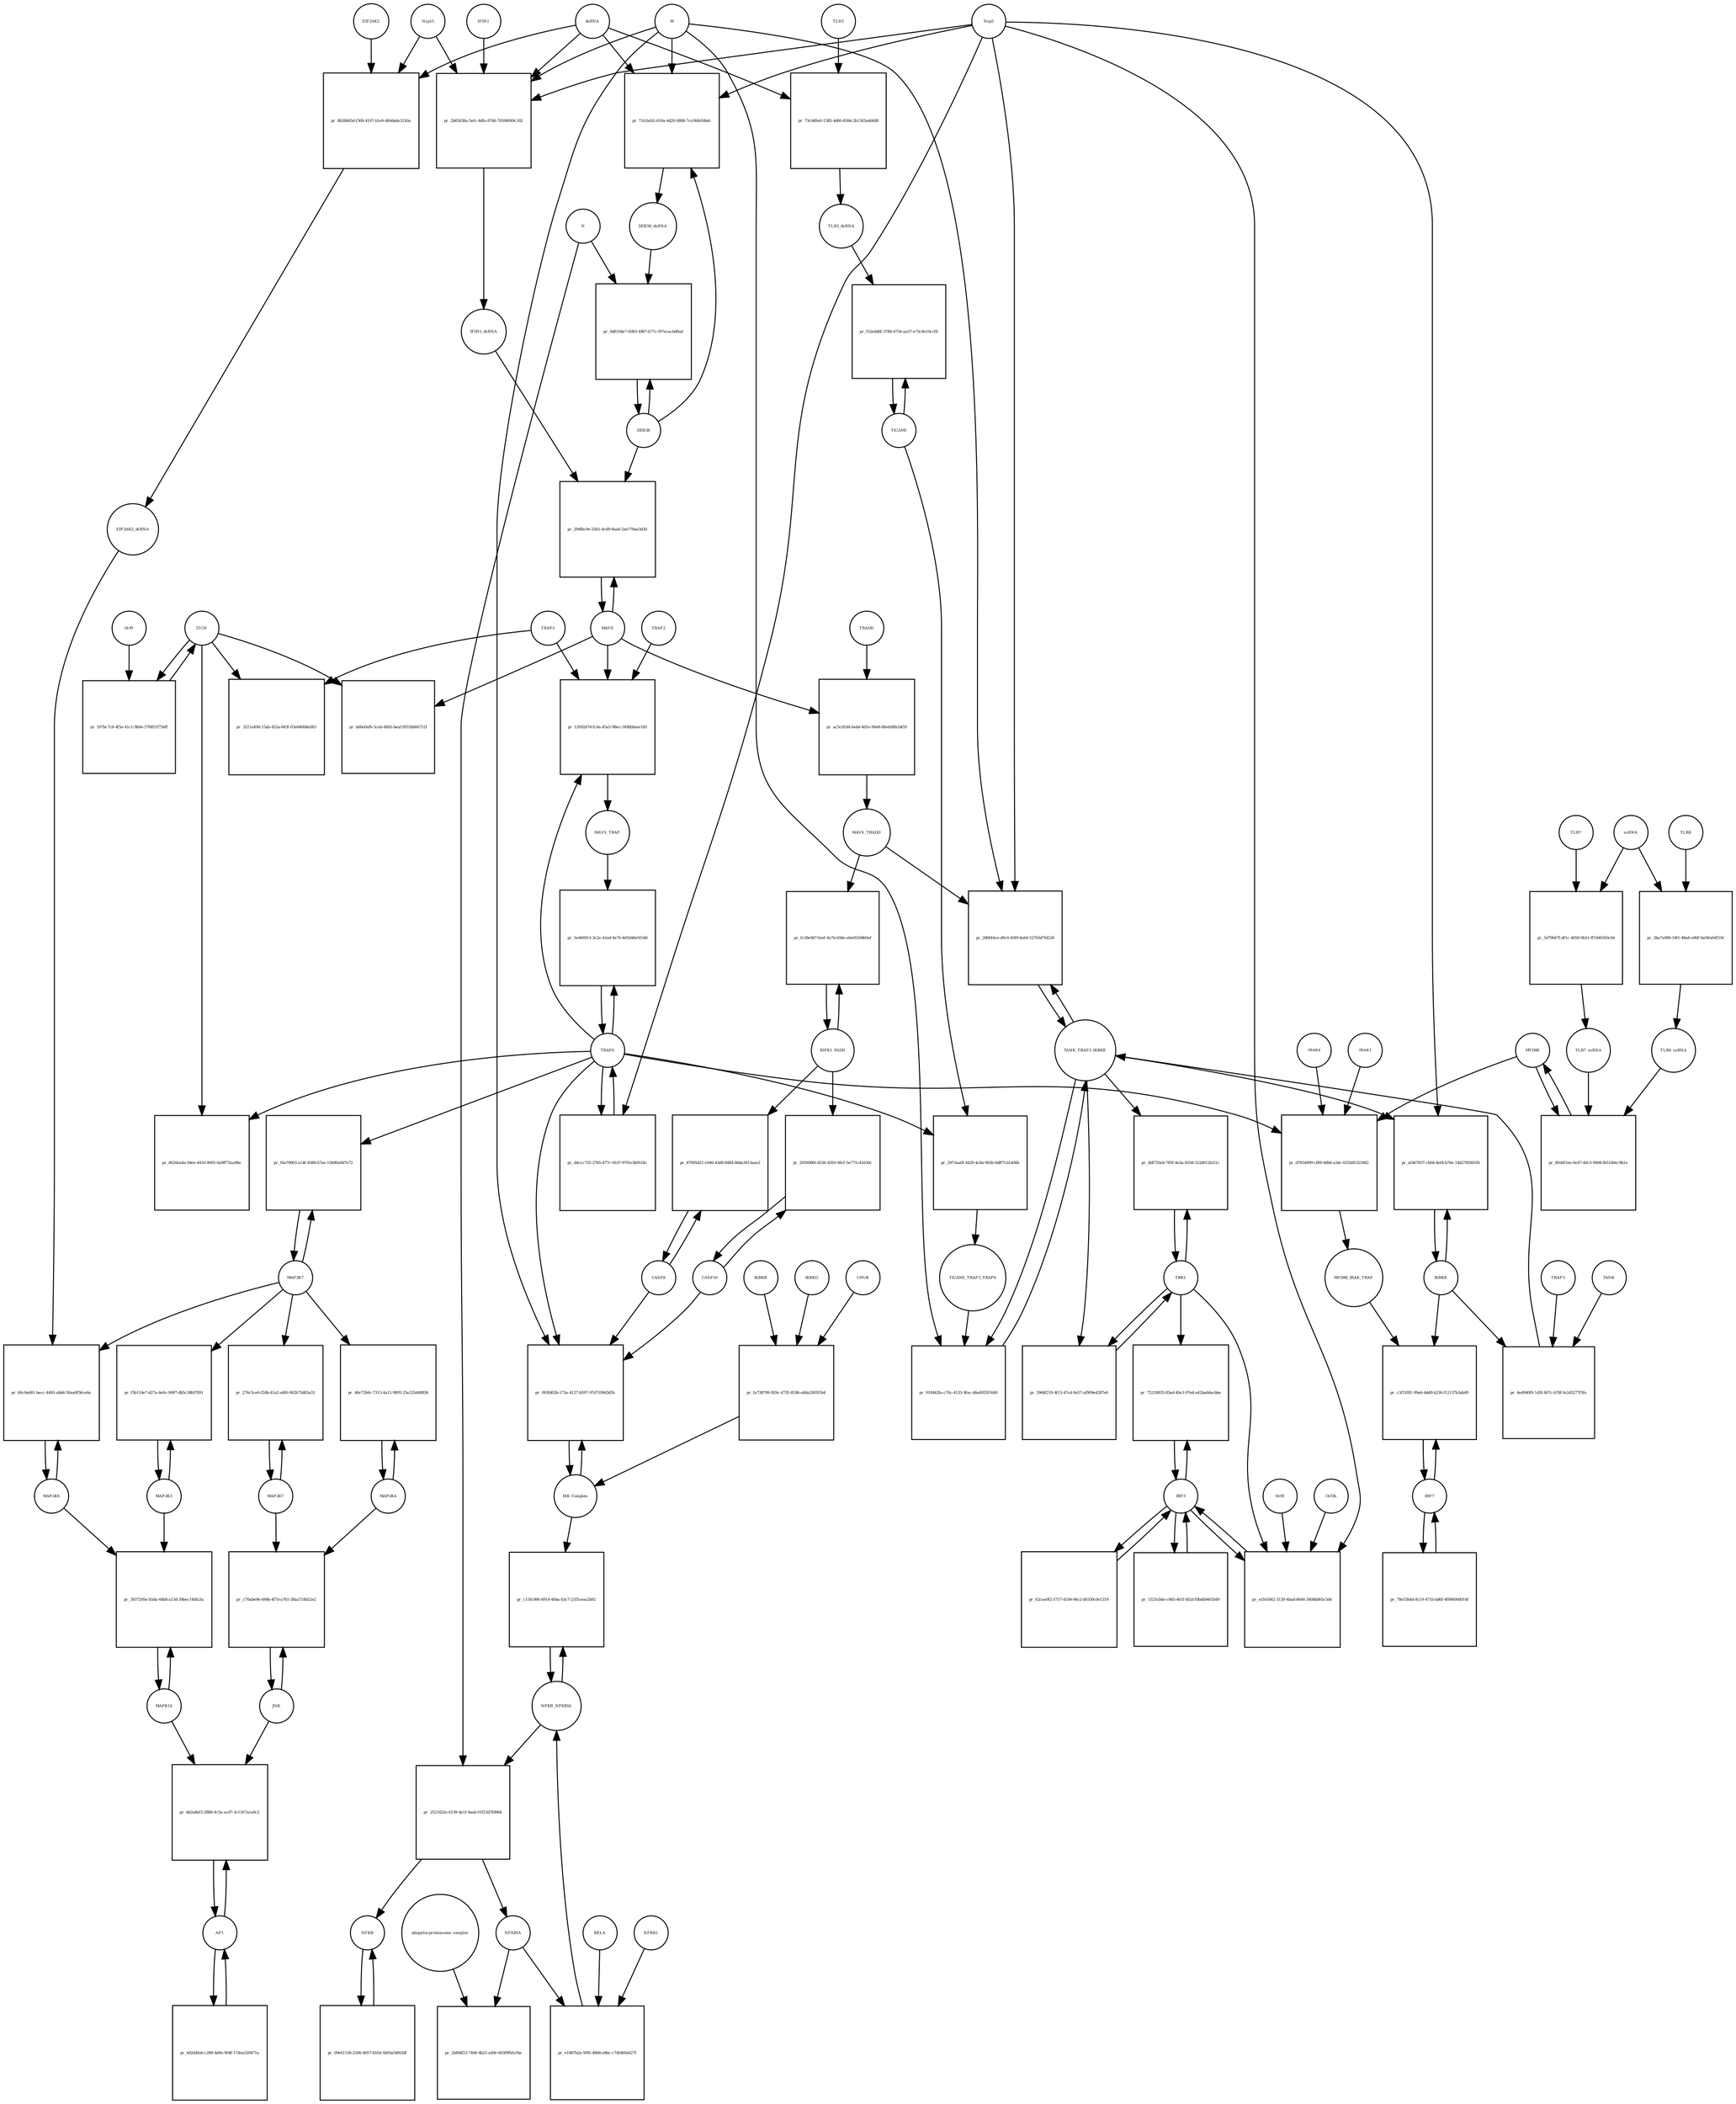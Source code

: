 strict digraph  {
dsRNA [annotation="", bipartite=0, cls="nucleic acid feature", fontsize=4, label=dsRNA, shape=circle];
"pr_71fcbcb2-616a-4d20-9888-7ccf44b50bdc" [annotation="", bipartite=1, cls=process, fontsize=4, label="pr_71fcbcb2-616a-4d20-9888-7ccf44b50bdc", shape=square];
DDX58_dsRNA [annotation="", bipartite=0, cls=complex, fontsize=4, label=DDX58_dsRNA, shape=circle];
M [annotation=urn_miriam_ncbiprotein_1796318601, bipartite=0, cls=macromolecule, fontsize=4, label=M, shape=circle];
Nsp3 [annotation=urn_miriam_ncbiprotein_1802476807, bipartite=0, cls=macromolecule, fontsize=4, label=Nsp3, shape=circle];
DDX58 [annotation=urn_miriam_hgnc_19102, bipartite=0, cls=macromolecule, fontsize=4, label=DDX58, shape=circle];
"pr_2b85638a-5efc-4dfe-87d6-70598049c302" [annotation="", bipartite=1, cls=process, fontsize=4, label="pr_2b85638a-5efc-4dfe-87d6-70598049c302", shape=square];
IFIH1_dsRNA [annotation="", bipartite=0, cls=complex, fontsize=4, label=IFIH1_dsRNA, shape=circle];
Nsp15 [annotation=urn_miriam_ncbiprotein_1802476818, bipartite=0, cls=macromolecule, fontsize=4, label=Nsp15, shape=circle];
IFIH1 [annotation=urn_miriam_hgnc_18873, bipartite=0, cls=macromolecule, fontsize=4, label=IFIH1, shape=circle];
"pr_0d6104e7-6983-4967-b77c-f97ecacbd9ad" [annotation="", bipartite=1, cls=process, fontsize=4, label="pr_0d6104e7-6983-4967-b77c-f97ecacbd9ad", shape=square];
N [annotation=urn_miriam_ncbiprotein_1798174255, bipartite=0, cls=macromolecule, fontsize=4, label=N, shape=circle];
MAVS [annotation=urn_miriam_hgnc_29233, bipartite=0, cls="macromolecule multimer", fontsize=4, label=MAVS, shape=circle];
"pr_294fbc9e-25b1-4cd9-8aa8-2ae770aa3d3d" [annotation="", bipartite=1, cls=process, fontsize=4, label="pr_294fbc9e-25b1-4cd9-8aa8-2ae770aa3d3d", shape=square];
NFKB [annotation="", bipartite=0, cls=complex, fontsize=4, label=NFKB, shape=circle];
"pr_09e61136-2206-4657-b55d-5b93a54f63df" [annotation="", bipartite=1, cls=process, fontsize=4, label="pr_09e61136-2206-4657-b55d-5b93a54f63df", shape=square];
NFKBIA [annotation=urn_miriam_hgnc_7797, bipartite=0, cls=macromolecule, fontsize=4, label=NFKBIA, shape=circle];
"pr_2bf0df23-7406-4b21-a49e-603f9fb5cf4e" [annotation="", bipartite=1, cls=process, fontsize=4, label="pr_2bf0df23-7406-4b21-a49e-603f9fb5cf4e", shape=square];
"ubiquitin-proteasome complex" [annotation="", bipartite=0, cls=complex, fontsize=4, label="ubiquitin-proteasome complex", shape=circle];
IRF3 [annotation=urn_miriam_hgnc_6118, bipartite=0, cls="macromolecule multimer", fontsize=4, label=IRF3, shape=circle];
"pr_75218835-83ad-40e3-97ed-a42ba6dacbbe" [annotation="", bipartite=1, cls=process, fontsize=4, label="pr_75218835-83ad-40e3-97ed-a42ba6dacbbe", shape=square];
TBK1 [annotation="", bipartite=0, cls=macromolecule, fontsize=4, label=TBK1, shape=circle];
"pr_62cae0f2-5717-41b9-96c2-b0330c0e1319" [annotation="", bipartite=1, cls=process, fontsize=4, label="pr_62cae0f2-5717-41b9-96c2-b0330c0e1319", shape=square];
"pr_e1fe5862-3139-4bad-8644-3408bd65c5d4" [annotation="", bipartite=1, cls=process, fontsize=4, label="pr_e1fe5862-3139-4bad-8644-3408bd65c5d4", shape=square];
Orf3b [annotation=urn_miriam_uniprot_P59633, bipartite=0, cls=macromolecule, fontsize=4, label=Orf3b, shape=circle];
Orf8 [annotation=urn_miriam_ncbiprotein_1796318604, bipartite=0, cls=macromolecule, fontsize=4, label=Orf8, shape=circle];
IRF7 [annotation=urn_miriam_hgnc_6122, bipartite=0, cls="macromolecule multimer", fontsize=4, label=IRF7, shape=circle];
"pr_c3f31f81-99a6-4dd0-b236-f12137b3ab49" [annotation="", bipartite=1, cls=process, fontsize=4, label="pr_c3f31f81-99a6-4dd0-b236-f12137b3ab49", shape=square];
IKBKE [annotation=urn_miriam_hgnc_14552, bipartite=0, cls=macromolecule, fontsize=4, label=IKBKE, shape=circle];
MYD88_IRAK_TRAF [annotation="", bipartite=0, cls=complex, fontsize=4, label=MYD88_IRAK_TRAF, shape=circle];
"pr_1525cb8e-c865-461f-bf2d-f0bdb9461b49" [annotation="", bipartite=1, cls=process, fontsize=4, label="pr_1525cb8e-c865-461f-bf2d-f0bdb9461b49", shape=square];
"pr_78e53b4d-8c19-471b-bd6f-4f99609d014f" [annotation="", bipartite=1, cls=process, fontsize=4, label="pr_78e53b4d-8c19-471b-bd6f-4f99609d014f", shape=square];
TRAF6 [annotation=urn_miriam_hgnc_12036, bipartite=0, cls=macromolecule, fontsize=4, label=TRAF6, shape=circle];
"pr_5e466913-3c2e-42ed-9a76-4d1b48e50346" [annotation="", bipartite=1, cls=process, fontsize=4, label="pr_5e466913-3c2e-42ed-9a76-4d1b48e50346", shape=square];
MAVS_TRAF [annotation="", bipartite=0, cls=complex, fontsize=4, label=MAVS_TRAF, shape=circle];
"pr_bd6e0af6-5ceb-46b5-beaf-f055bb66751f" [annotation="", bipartite=1, cls=process, fontsize=4, label="pr_bd6e0af6-5ceb-46b5-beaf-f055bb66751f", shape=square];
ITCH [annotation="", bipartite=0, cls=macromolecule, fontsize=4, label=ITCH, shape=circle];
TRAF5 [annotation=urn_miriam_hgnc_12035, bipartite=0, cls=macromolecule, fontsize=4, label=TRAF5, shape=circle];
"pr_3211e49d-15ab-425a-843f-03e646b8a943" [annotation="", bipartite=1, cls=process, fontsize=4, label="pr_3211e49d-15ab-425a-843f-03e646b8a943", shape=square];
"pr_8620ea4a-04ee-4416-8091-0a9ff72ea96e" [annotation="", bipartite=1, cls=process, fontsize=4, label="pr_8620ea4a-04ee-4416-8091-0a9ff72ea96e", shape=square];
TICAM1 [annotation=urn_miriam_hgnc_18348, bipartite=0, cls=macromolecule, fontsize=4, label=TICAM1, shape=circle];
"pr_f52e6d6f-3788-4734-aa37-e73c8e19ccf8" [annotation="", bipartite=1, cls=process, fontsize=4, label="pr_f52e6d6f-3788-4734-aa37-e73c8e19ccf8", shape=square];
TLR3_dsRNA [annotation="", bipartite=0, cls=complex, fontsize=4, label=TLR3_dsRNA, shape=circle];
TLR3 [annotation=urn_miriam_hgnc_11849, bipartite=0, cls="macromolecule multimer", fontsize=4, label=TLR3, shape=circle];
"pr_73cb89a0-1385-4d60-8384-2b1303a4d498" [annotation="", bipartite=1, cls=process, fontsize=4, label="pr_73cb89a0-1385-4d60-8384-2b1303a4d498", shape=square];
"pr_2973aa0f-4429-4c8a-9b5b-6dff7cb1406b" [annotation="", bipartite=1, cls=process, fontsize=4, label="pr_2973aa0f-4429-4c8a-9b5b-6dff7cb1406b", shape=square];
TICAM1_TRAF3_TRAF6 [annotation="", bipartite=0, cls=complex, fontsize=4, label=TICAM1_TRAF3_TRAF6, shape=circle];
TANK_TRAF3_IKBKE [annotation="", bipartite=0, cls=complex, fontsize=4, label=TANK_TRAF3_IKBKE, shape=circle];
"pr_918442fa-c70c-4133-9fac-d6a6055f1649" [annotation="", bipartite=1, cls=process, fontsize=4, label="pr_918442fa-c70c-4133-9fac-d6a6055f1649", shape=square];
"pr_8df735eb-785f-4e5a-8358-522d012fa51c" [annotation="", bipartite=1, cls=process, fontsize=4, label="pr_8df735eb-785f-4e5a-8358-522d012fa51c", shape=square];
"pr_af467657-cb04-4ef4-b76e-14d2785801fb" [annotation="", bipartite=1, cls=process, fontsize=4, label="pr_af467657-cb04-4ef4-b76e-14d2785801fb", shape=square];
MYD88 [annotation="", bipartite=0, cls=macromolecule, fontsize=4, label=MYD88, shape=circle];
"pr_d7854999-cf89-48b6-a3dc-6333d5321862" [annotation="", bipartite=1, cls=process, fontsize=4, label="pr_d7854999-cf89-48b6-a3dc-6333d5321862", shape=square];
IRAK1 [annotation=urn_miriam_hgnc_6112, bipartite=0, cls=macromolecule, fontsize=4, label=IRAK1, shape=circle];
IRAK4 [annotation=urn_miriam_hgnc_17967, bipartite=0, cls=macromolecule, fontsize=4, label=IRAK4, shape=circle];
TLR7 [annotation=urn_miriam_hgnc_15631, bipartite=0, cls=macromolecule, fontsize=4, label=TLR7, shape=circle];
"pr_5d79b67f-df1c-4058-9b51-ff19d0350c64" [annotation="", bipartite=1, cls=process, fontsize=4, label="pr_5d79b67f-df1c-4058-9b51-ff19d0350c64", shape=square];
TLR7_ssRNA [annotation="", bipartite=0, cls=complex, fontsize=4, label=TLR7_ssRNA, shape=circle];
ssRNA [annotation="", bipartite=0, cls="nucleic acid feature", fontsize=4, label=ssRNA, shape=circle];
TLR8 [annotation=urn_miriam_hgnc_15632, bipartite=0, cls=macromolecule, fontsize=4, label=TLR8, shape=circle];
"pr_3ba7e089-14f1-48a8-a96f-0af4fa04f334" [annotation="", bipartite=1, cls=process, fontsize=4, label="pr_3ba7e089-14f1-48a8-a96f-0af4fa04f334", shape=square];
TLR8_ssRNA [annotation="", bipartite=0, cls=complex, fontsize=4, label=TLR8_ssRNA, shape=circle];
"pr_8026f1ee-0e47-40c3-9908-fb5100ec9b1e" [annotation="", bipartite=1, cls=process, fontsize=4, label="pr_8026f1ee-0e47-40c3-9908-fb5100ec9b1e", shape=square];
MAP3K7 [annotation="", bipartite=0, cls=macromolecule, fontsize=4, label=MAP3K7, shape=circle];
"pr_f0a79003-a14f-4588-b7ae-15b90a9d7e72" [annotation="", bipartite=1, cls=process, fontsize=4, label="pr_f0a79003-a14f-4588-b7ae-15b90a9d7e72", shape=square];
TRAF2 [annotation=urn_miriam_hgnc_12032, bipartite=0, cls=macromolecule, fontsize=4, label=TRAF2, shape=circle];
"pr_12092d74-fc4a-45e5-98ec-349dbfaee149" [annotation="", bipartite=1, cls=process, fontsize=4, label="pr_12092d74-fc4a-45e5-98ec-349dbfaee149", shape=square];
"pr_597bc7c8-4f5e-41c1-9b0e-570851f756ff" [annotation="", bipartite=1, cls=process, fontsize=4, label="pr_597bc7c8-4f5e-41c1-9b0e-570851f756ff", shape=square];
Orf9 [annotation=urn_miriam_uniprot_P59636, bipartite=0, cls=macromolecule, fontsize=4, label=Orf9, shape=circle];
"pr_ac5cd1d4-bebd-4d1e-90e8-06e6d96cb459" [annotation="", bipartite=1, cls=process, fontsize=4, label="pr_ac5cd1d4-bebd-4d1e-90e8-06e6d96cb459", shape=square];
MAVS_TRADD [annotation="", bipartite=0, cls=complex, fontsize=4, label=MAVS_TRADD, shape=circle];
TRADD [annotation=urn_miriam_hgnc_12030, bipartite=0, cls=macromolecule, fontsize=4, label=TRADD, shape=circle];
"pr_d4ccc725-2765-477c-91d7-97f1e3b9518c" [annotation="", bipartite=1, cls=process, fontsize=4, label="pr_d4ccc725-2765-477c-91d7-97f1e3b9518c", shape=square];
AP1 [annotation="", bipartite=0, cls=complex, fontsize=4, label=AP1, shape=circle];
"pr_bb2a8ef3-2888-4c5e-acd7-3c1167aca9c2" [annotation="", bipartite=1, cls=process, fontsize=4, label="pr_bb2a8ef3-2888-4c5e-acd7-3c1167aca9c2", shape=square];
MAPK14 [annotation="", bipartite=0, cls=macromolecule, fontsize=4, label=MAPK14, shape=circle];
JNK [annotation="", bipartite=0, cls=complex, fontsize=4, label=JNK, shape=circle];
"pr_c70abe96-499b-4f7d-a761-38aa718b52e2" [annotation="", bipartite=1, cls=process, fontsize=4, label="pr_c70abe96-499b-4f7d-a761-38aa718b52e2", shape=square];
MAP2K7 [annotation="", bipartite=0, cls=macromolecule, fontsize=4, label=MAP2K7, shape=circle];
MAP2K4 [annotation="", bipartite=0, cls=macromolecule, fontsize=4, label=MAP2K4, shape=circle];
"pr_46e72b9c-7313-4a12-9895-25e235d48836" [annotation="", bipartite=1, cls=process, fontsize=4, label="pr_46e72b9c-7313-4a12-9895-25e235d48836", shape=square];
"pr_276c5ce6-f2db-41a2-a4f6-062b75d83a33" [annotation="", bipartite=1, cls=process, fontsize=4, label="pr_276c5ce6-f2db-41a2-a4f6-062b75d83a33", shape=square];
MAP2K3 [annotation="", bipartite=0, cls=macromolecule, fontsize=4, label=MAP2K3, shape=circle];
"pr_f5b114e7-d27a-4e0c-9987-db5c38fd7091" [annotation="", bipartite=1, cls=process, fontsize=4, label="pr_f5b114e7-d27a-4e0c-9987-db5c38fd7091", shape=square];
MAP2K6 [annotation="", bipartite=0, cls=macromolecule, fontsize=4, label=MAP2K6, shape=circle];
"pr_66c9a681-becc-4483-abb6-50aa9f56ce6a" [annotation="", bipartite=1, cls=process, fontsize=4, label="pr_66c9a681-becc-4483-abb6-50aa9f56ce6a", shape=square];
EIF2AK2_dsRNA [annotation="", bipartite=0, cls=complex, fontsize=4, label=EIF2AK2_dsRNA, shape=circle];
"pr_8b38b65d-f369-4197-b1e9-d66da6e3130a" [annotation="", bipartite=1, cls=process, fontsize=4, label="pr_8b38b65d-f369-4197-b1e9-d66da6e3130a", shape=square];
EIF2AK2 [annotation=urn_miriam_hgnc_9437, bipartite=0, cls=macromolecule, fontsize=4, label=EIF2AK2, shape=circle];
RIPK1_FADD [annotation="", bipartite=0, cls=complex, fontsize=4, label=RIPK1_FADD, shape=circle];
"pr_fc28e9d7-faef-4a7b-b58e-ebe0550860ef" [annotation="", bipartite=1, cls=process, fontsize=4, label="pr_fc28e9d7-faef-4a7b-b58e-ebe0550860ef", shape=square];
CASP8 [annotation="", bipartite=0, cls=macromolecule, fontsize=4, label=CASP8, shape=circle];
"pr_87095d21-e940-43d8-8d84-86da3613aee2" [annotation="", bipartite=1, cls=process, fontsize=4, label="pr_87095d21-e940-43d8-8d84-86da3613aee2", shape=square];
CASP10 [annotation="", bipartite=0, cls=macromolecule, fontsize=4, label=CASP10, shape=circle];
"pr_205908f6-4526-4393-98cf-5e771c41630c" [annotation="", bipartite=1, cls=process, fontsize=4, label="pr_205908f6-4526-4393-98cf-5e771c41630c", shape=square];
NFKB_NFKBIA [annotation="", bipartite=0, cls=complex, fontsize=4, label=NFKB_NFKBIA, shape=circle];
"pr_c15fc984-6914-46ba-b3c7-21f3ceaa2b92" [annotation="", bipartite=1, cls=process, fontsize=4, label="pr_c15fc984-6914-46ba-b3c7-21f3ceaa2b92", shape=square];
"IKK Complex" [annotation="", bipartite=0, cls=complex, fontsize=4, label="IKK Complex", shape=circle];
"pr_2521622e-6139-4e1f-9aab-01f23d7fd966" [annotation="", bipartite=1, cls=process, fontsize=4, label="pr_2521622e-6139-4e1f-9aab-01f23d7fd966", shape=square];
"pr_b02d4fa6-c289-4d9e-904f-174ea320471a" [annotation="", bipartite=1, cls=process, fontsize=4, label="pr_b02d4fa6-c289-4d9e-904f-174ea320471a", shape=square];
"pr_093fd02b-172e-4127-b597-97d7109d3d5b" [annotation="", bipartite=1, cls=process, fontsize=4, label="pr_093fd02b-172e-4127-b597-97d7109d3d5b", shape=square];
"pr_e1987b2a-5f85-4868-a8bc-c74fd60a627f" [annotation="", bipartite=1, cls=process, fontsize=4, label="pr_e1987b2a-5f85-4868-a8bc-c74fd60a627f", shape=square];
RELA [annotation="", bipartite=0, cls=macromolecule, fontsize=4, label=RELA, shape=circle];
NFKB1 [annotation="", bipartite=0, cls=macromolecule, fontsize=4, label=NFKB1, shape=circle];
IKBKG [annotation="", bipartite=0, cls=macromolecule, fontsize=4, label=IKBKG, shape=circle];
"pr_fa738799-929c-4735-8186-a8da2003f1b4" [annotation="", bipartite=1, cls=process, fontsize=4, label="pr_fa738799-929c-4735-8186-a8da2003f1b4", shape=square];
CHUK [annotation="", bipartite=0, cls=macromolecule, fontsize=4, label=CHUK, shape=circle];
IKBKB [annotation="", bipartite=0, cls=macromolecule, fontsize=4, label=IKBKB, shape=circle];
"pr_286f44ce-d9c0-45f9-8ab0-52793d7fd228" [annotation="", bipartite=1, cls=process, fontsize=4, label="pr_286f44ce-d9c0-45f9-8ab0-52793d7fd228", shape=square];
"pr_3966f219-4f13-47cd-9a57-af909e4287e6" [annotation="", bipartite=1, cls=process, fontsize=4, label="pr_3966f219-4f13-47cd-9a57-af909e4287e6", shape=square];
"pr_3937295e-b5da-44b8-a13d-39bec144fa3a" [annotation="", bipartite=1, cls=process, fontsize=4, label="pr_3937295e-b5da-44b8-a13d-39bec144fa3a", shape=square];
TRAF3 [annotation="", bipartite=0, cls=macromolecule, fontsize=4, label=TRAF3, shape=circle];
"pr_4ed940f0-1d3f-407c-b78f-fe2d5277f3fa" [annotation="", bipartite=1, cls=process, fontsize=4, label="pr_4ed940f0-1d3f-407c-b78f-fe2d5277f3fa", shape=square];
TANK [annotation="", bipartite=0, cls=macromolecule, fontsize=4, label=TANK, shape=circle];
dsRNA -> "pr_71fcbcb2-616a-4d20-9888-7ccf44b50bdc"  [annotation="", interaction_type=consumption];
dsRNA -> "pr_2b85638a-5efc-4dfe-87d6-70598049c302"  [annotation="", interaction_type=consumption];
dsRNA -> "pr_73cb89a0-1385-4d60-8384-2b1303a4d498"  [annotation="", interaction_type=consumption];
dsRNA -> "pr_8b38b65d-f369-4197-b1e9-d66da6e3130a"  [annotation="", interaction_type=consumption];
"pr_71fcbcb2-616a-4d20-9888-7ccf44b50bdc" -> DDX58_dsRNA  [annotation="", interaction_type=production];
DDX58_dsRNA -> "pr_0d6104e7-6983-4967-b77c-f97ecacbd9ad"  [annotation="urn_miriam_pubmed_25581309|urn_miriam_pubmed_28148787|urn_miriam_taxonomy_694009", interaction_type=catalysis];
M -> "pr_71fcbcb2-616a-4d20-9888-7ccf44b50bdc"  [annotation="urn_miriam_pubmed_20303872|urn_miriam_pubmed_19380580|urn_miriam_pubmed_31226023|urn_miriam_taxonomy_694009", interaction_type=inhibition];
M -> "pr_2b85638a-5efc-4dfe-87d6-70598049c302"  [annotation="urn_miriam_pubmed_28484023|urn_miriam_pubmed_19380580|urn_miriam_pubmed_31226023|urn_miriam_taxonomy_694009", interaction_type=inhibition];
M -> "pr_918442fa-c70c-4133-9fac-d6a6055f1649"  [annotation="urn_miriam_pubmed_19380580|urn_miriam_pubmed_19366914|urn_miriam_taxonomy_694009", interaction_type=inhibition];
M -> "pr_093fd02b-172e-4127-b597-97d7109d3d5b"  [annotation="urn_miriam_pubmed_19366914|urn_miriam_pubmed_20303872|urn_miriam_pubmed_17705188|urn_miriam_pubmed_694009", interaction_type=inhibition];
M -> "pr_286f44ce-d9c0-45f9-8ab0-52793d7fd228"  [annotation="urn_miriam_pubmed_19366914|urn_miriam_pubmed_27164085|urn_miriam_pubmed_19380580|urn_miriam_taxonomy_694009", interaction_type=inhibition];
Nsp3 -> "pr_71fcbcb2-616a-4d20-9888-7ccf44b50bdc"  [annotation="urn_miriam_pubmed_20303872|urn_miriam_pubmed_19380580|urn_miriam_pubmed_31226023|urn_miriam_taxonomy_694009", interaction_type=inhibition];
Nsp3 -> "pr_2b85638a-5efc-4dfe-87d6-70598049c302"  [annotation="urn_miriam_pubmed_28484023|urn_miriam_pubmed_19380580|urn_miriam_pubmed_31226023|urn_miriam_taxonomy_694009", interaction_type=inhibition];
Nsp3 -> "pr_e1fe5862-3139-4bad-8644-3408bd65c5d4"  [annotation="urn_miriam_pubmed_17761676|urn_miriam_pubmed_31226023|urn_miriam_taxonomy_694009", interaction_type=inhibition];
Nsp3 -> "pr_af467657-cb04-4ef4-b76e-14d2785801fb"  [annotation="urn_miriam_pubmed_20303872|urn_miriam_pubmed_31226023|urn_miriam_taxonomy_694009", interaction_type=inhibition];
Nsp3 -> "pr_d4ccc725-2765-477c-91d7-97f1e3b9518c"  [annotation="urn_miriam_pubmed_27164085|urn_miriam_taxonomy_694009", interaction_type=catalysis];
Nsp3 -> "pr_286f44ce-d9c0-45f9-8ab0-52793d7fd228"  [annotation="urn_miriam_pubmed_19366914|urn_miriam_pubmed_27164085|urn_miriam_pubmed_19380580|urn_miriam_taxonomy_694009", interaction_type=inhibition];
DDX58 -> "pr_71fcbcb2-616a-4d20-9888-7ccf44b50bdc"  [annotation="", interaction_type=consumption];
DDX58 -> "pr_0d6104e7-6983-4967-b77c-f97ecacbd9ad"  [annotation="", interaction_type=consumption];
DDX58 -> "pr_294fbc9e-25b1-4cd9-8aa8-2ae770aa3d3d"  [annotation=urn_miriam_pubmed_25581309, interaction_type=catalysis];
"pr_2b85638a-5efc-4dfe-87d6-70598049c302" -> IFIH1_dsRNA  [annotation="", interaction_type=production];
IFIH1_dsRNA -> "pr_294fbc9e-25b1-4cd9-8aa8-2ae770aa3d3d"  [annotation=urn_miriam_pubmed_25581309, interaction_type=catalysis];
Nsp15 -> "pr_2b85638a-5efc-4dfe-87d6-70598049c302"  [annotation="urn_miriam_pubmed_28484023|urn_miriam_pubmed_19380580|urn_miriam_pubmed_31226023|urn_miriam_taxonomy_694009", interaction_type=inhibition];
Nsp15 -> "pr_8b38b65d-f369-4197-b1e9-d66da6e3130a"  [annotation="urn_miriam_pubmed_28484023|urn_miriam_pubmed_19366914|urn_miriam_taxonomy_694009", interaction_type=inhibition];
IFIH1 -> "pr_2b85638a-5efc-4dfe-87d6-70598049c302"  [annotation="", interaction_type=consumption];
"pr_0d6104e7-6983-4967-b77c-f97ecacbd9ad" -> DDX58  [annotation="", interaction_type=production];
N -> "pr_0d6104e7-6983-4967-b77c-f97ecacbd9ad"  [annotation="urn_miriam_pubmed_25581309|urn_miriam_pubmed_28148787|urn_miriam_taxonomy_694009", interaction_type=inhibition];
N -> "pr_2521622e-6139-4e1f-9aab-01f23d7fd966"  [annotation="urn_miriam_pubmed_16143815|urn_miriam_taxonomy_694009", interaction_type=stimulation];
MAVS -> "pr_294fbc9e-25b1-4cd9-8aa8-2ae770aa3d3d"  [annotation="", interaction_type=consumption];
MAVS -> "pr_bd6e0af6-5ceb-46b5-beaf-f055bb66751f"  [annotation="", interaction_type=consumption];
MAVS -> "pr_12092d74-fc4a-45e5-98ec-349dbfaee149"  [annotation="", interaction_type=consumption];
MAVS -> "pr_ac5cd1d4-bebd-4d1e-90e8-06e6d96cb459"  [annotation="", interaction_type=consumption];
"pr_294fbc9e-25b1-4cd9-8aa8-2ae770aa3d3d" -> MAVS  [annotation="", interaction_type=production];
NFKB -> "pr_09e61136-2206-4657-b55d-5b93a54f63df"  [annotation="", interaction_type=consumption];
"pr_09e61136-2206-4657-b55d-5b93a54f63df" -> NFKB  [annotation="", interaction_type=production];
NFKBIA -> "pr_2bf0df23-7406-4b21-a49e-603f9fb5cf4e"  [annotation="", interaction_type=consumption];
NFKBIA -> "pr_e1987b2a-5f85-4868-a8bc-c74fd60a627f"  [annotation="", interaction_type=consumption];
"ubiquitin-proteasome complex" -> "pr_2bf0df23-7406-4b21-a49e-603f9fb5cf4e"  [annotation=urn_miriam_pubmed_20303872, interaction_type=catalysis];
IRF3 -> "pr_75218835-83ad-40e3-97ed-a42ba6dacbbe"  [annotation="", interaction_type=consumption];
IRF3 -> "pr_62cae0f2-5717-41b9-96c2-b0330c0e1319"  [annotation="", interaction_type=consumption];
IRF3 -> "pr_e1fe5862-3139-4bad-8644-3408bd65c5d4"  [annotation="", interaction_type=consumption];
IRF3 -> "pr_1525cb8e-c865-461f-bf2d-f0bdb9461b49"  [annotation="", interaction_type=consumption];
"pr_75218835-83ad-40e3-97ed-a42ba6dacbbe" -> IRF3  [annotation="", interaction_type=production];
TBK1 -> "pr_75218835-83ad-40e3-97ed-a42ba6dacbbe"  [annotation=urn_miriam_pubmed_25581309, interaction_type=catalysis];
TBK1 -> "pr_e1fe5862-3139-4bad-8644-3408bd65c5d4"  [annotation="urn_miriam_pubmed_17761676|urn_miriam_pubmed_31226023|urn_miriam_taxonomy_694009", interaction_type=catalysis];
TBK1 -> "pr_8df735eb-785f-4e5a-8358-522d012fa51c"  [annotation="", interaction_type=consumption];
TBK1 -> "pr_3966f219-4f13-47cd-9a57-af909e4287e6"  [annotation="", interaction_type=consumption];
"pr_62cae0f2-5717-41b9-96c2-b0330c0e1319" -> IRF3  [annotation="", interaction_type=production];
"pr_e1fe5862-3139-4bad-8644-3408bd65c5d4" -> IRF3  [annotation="", interaction_type=production];
Orf3b -> "pr_e1fe5862-3139-4bad-8644-3408bd65c5d4"  [annotation="urn_miriam_pubmed_17761676|urn_miriam_pubmed_31226023|urn_miriam_taxonomy_694009", interaction_type=inhibition];
Orf8 -> "pr_e1fe5862-3139-4bad-8644-3408bd65c5d4"  [annotation="urn_miriam_pubmed_17761676|urn_miriam_pubmed_31226023|urn_miriam_taxonomy_694009", interaction_type=inhibition];
IRF7 -> "pr_c3f31f81-99a6-4dd0-b236-f12137b3ab49"  [annotation="", interaction_type=consumption];
IRF7 -> "pr_78e53b4d-8c19-471b-bd6f-4f99609d014f"  [annotation="", interaction_type=consumption];
"pr_c3f31f81-99a6-4dd0-b236-f12137b3ab49" -> IRF7  [annotation="", interaction_type=production];
IKBKE -> "pr_c3f31f81-99a6-4dd0-b236-f12137b3ab49"  [annotation=urn_miriam_pubmed_20303872, interaction_type=catalysis];
IKBKE -> "pr_af467657-cb04-4ef4-b76e-14d2785801fb"  [annotation="", interaction_type=consumption];
IKBKE -> "pr_4ed940f0-1d3f-407c-b78f-fe2d5277f3fa"  [annotation="", interaction_type=consumption];
MYD88_IRAK_TRAF -> "pr_c3f31f81-99a6-4dd0-b236-f12137b3ab49"  [annotation=urn_miriam_pubmed_20303872, interaction_type=catalysis];
"pr_1525cb8e-c865-461f-bf2d-f0bdb9461b49" -> IRF3  [annotation="", interaction_type=production];
"pr_78e53b4d-8c19-471b-bd6f-4f99609d014f" -> IRF7  [annotation="", interaction_type=production];
TRAF6 -> "pr_5e466913-3c2e-42ed-9a76-4d1b48e50346"  [annotation="", interaction_type=consumption];
TRAF6 -> "pr_8620ea4a-04ee-4416-8091-0a9ff72ea96e"  [annotation="", interaction_type=consumption];
TRAF6 -> "pr_2973aa0f-4429-4c8a-9b5b-6dff7cb1406b"  [annotation="", interaction_type=consumption];
TRAF6 -> "pr_d7854999-cf89-48b6-a3dc-6333d5321862"  [annotation="", interaction_type=consumption];
TRAF6 -> "pr_f0a79003-a14f-4588-b7ae-15b90a9d7e72"  [annotation=urn_miriam_pubmed_19366914, interaction_type=stimulation];
TRAF6 -> "pr_12092d74-fc4a-45e5-98ec-349dbfaee149"  [annotation="", interaction_type=consumption];
TRAF6 -> "pr_d4ccc725-2765-477c-91d7-97f1e3b9518c"  [annotation="", interaction_type=consumption];
TRAF6 -> "pr_093fd02b-172e-4127-b597-97d7109d3d5b"  [annotation="urn_miriam_pubmed_19366914|urn_miriam_pubmed_20303872|urn_miriam_pubmed_17705188|urn_miriam_pubmed_694009", interaction_type=stimulation];
"pr_5e466913-3c2e-42ed-9a76-4d1b48e50346" -> TRAF6  [annotation="", interaction_type=production];
MAVS_TRAF -> "pr_5e466913-3c2e-42ed-9a76-4d1b48e50346"  [annotation=urn_miriam_pubmed_19366914, interaction_type=catalysis];
ITCH -> "pr_bd6e0af6-5ceb-46b5-beaf-f055bb66751f"  [annotation=urn_miriam_pubmed_25135833, interaction_type=catalysis];
ITCH -> "pr_3211e49d-15ab-425a-843f-03e646b8a943"  [annotation=urn_miriam_pubmed_25135833, interaction_type=catalysis];
ITCH -> "pr_8620ea4a-04ee-4416-8091-0a9ff72ea96e"  [annotation=urn_miriam_pubmed_25135833, interaction_type=catalysis];
ITCH -> "pr_597bc7c8-4f5e-41c1-9b0e-570851f756ff"  [annotation="", interaction_type=consumption];
TRAF5 -> "pr_3211e49d-15ab-425a-843f-03e646b8a943"  [annotation="", interaction_type=consumption];
TRAF5 -> "pr_12092d74-fc4a-45e5-98ec-349dbfaee149"  [annotation="", interaction_type=consumption];
TICAM1 -> "pr_f52e6d6f-3788-4734-aa37-e73c8e19ccf8"  [annotation="", interaction_type=consumption];
TICAM1 -> "pr_2973aa0f-4429-4c8a-9b5b-6dff7cb1406b"  [annotation="", interaction_type=consumption];
"pr_f52e6d6f-3788-4734-aa37-e73c8e19ccf8" -> TICAM1  [annotation="", interaction_type=production];
TLR3_dsRNA -> "pr_f52e6d6f-3788-4734-aa37-e73c8e19ccf8"  [annotation=urn_miriam_pubmed_20303872, interaction_type=stimulation];
TLR3 -> "pr_73cb89a0-1385-4d60-8384-2b1303a4d498"  [annotation="", interaction_type=consumption];
"pr_73cb89a0-1385-4d60-8384-2b1303a4d498" -> TLR3_dsRNA  [annotation="", interaction_type=production];
"pr_2973aa0f-4429-4c8a-9b5b-6dff7cb1406b" -> TICAM1_TRAF3_TRAF6  [annotation="", interaction_type=production];
TICAM1_TRAF3_TRAF6 -> "pr_918442fa-c70c-4133-9fac-d6a6055f1649"  [annotation="urn_miriam_pubmed_19380580|urn_miriam_pubmed_19366914|urn_miriam_taxonomy_694009", interaction_type=stimulation];
TANK_TRAF3_IKBKE -> "pr_918442fa-c70c-4133-9fac-d6a6055f1649"  [annotation="", interaction_type=consumption];
TANK_TRAF3_IKBKE -> "pr_8df735eb-785f-4e5a-8358-522d012fa51c"  [annotation=urn_miriam_pubmed_20303872, interaction_type=stimulation];
TANK_TRAF3_IKBKE -> "pr_af467657-cb04-4ef4-b76e-14d2785801fb"  [annotation="urn_miriam_pubmed_20303872|urn_miriam_pubmed_31226023|urn_miriam_taxonomy_694009", interaction_type=stimulation];
TANK_TRAF3_IKBKE -> "pr_286f44ce-d9c0-45f9-8ab0-52793d7fd228"  [annotation="", interaction_type=consumption];
TANK_TRAF3_IKBKE -> "pr_3966f219-4f13-47cd-9a57-af909e4287e6"  [annotation=urn_miriam_pubmed_19366914, interaction_type=stimulation];
"pr_918442fa-c70c-4133-9fac-d6a6055f1649" -> TANK_TRAF3_IKBKE  [annotation="", interaction_type=production];
"pr_8df735eb-785f-4e5a-8358-522d012fa51c" -> TBK1  [annotation="", interaction_type=production];
"pr_af467657-cb04-4ef4-b76e-14d2785801fb" -> IKBKE  [annotation="", interaction_type=production];
MYD88 -> "pr_d7854999-cf89-48b6-a3dc-6333d5321862"  [annotation="", interaction_type=consumption];
MYD88 -> "pr_8026f1ee-0e47-40c3-9908-fb5100ec9b1e"  [annotation="", interaction_type=consumption];
"pr_d7854999-cf89-48b6-a3dc-6333d5321862" -> MYD88_IRAK_TRAF  [annotation="", interaction_type=production];
IRAK1 -> "pr_d7854999-cf89-48b6-a3dc-6333d5321862"  [annotation="", interaction_type=consumption];
IRAK4 -> "pr_d7854999-cf89-48b6-a3dc-6333d5321862"  [annotation="", interaction_type=consumption];
TLR7 -> "pr_5d79b67f-df1c-4058-9b51-ff19d0350c64"  [annotation="", interaction_type=consumption];
"pr_5d79b67f-df1c-4058-9b51-ff19d0350c64" -> TLR7_ssRNA  [annotation="", interaction_type=production];
TLR7_ssRNA -> "pr_8026f1ee-0e47-40c3-9908-fb5100ec9b1e"  [annotation=urn_miriam_pubmed_19366914, interaction_type=stimulation];
ssRNA -> "pr_5d79b67f-df1c-4058-9b51-ff19d0350c64"  [annotation="", interaction_type=consumption];
ssRNA -> "pr_3ba7e089-14f1-48a8-a96f-0af4fa04f334"  [annotation="", interaction_type=consumption];
TLR8 -> "pr_3ba7e089-14f1-48a8-a96f-0af4fa04f334"  [annotation="", interaction_type=consumption];
"pr_3ba7e089-14f1-48a8-a96f-0af4fa04f334" -> TLR8_ssRNA  [annotation="", interaction_type=production];
TLR8_ssRNA -> "pr_8026f1ee-0e47-40c3-9908-fb5100ec9b1e"  [annotation=urn_miriam_pubmed_19366914, interaction_type=stimulation];
"pr_8026f1ee-0e47-40c3-9908-fb5100ec9b1e" -> MYD88  [annotation="", interaction_type=production];
MAP3K7 -> "pr_f0a79003-a14f-4588-b7ae-15b90a9d7e72"  [annotation="", interaction_type=consumption];
MAP3K7 -> "pr_46e72b9c-7313-4a12-9895-25e235d48836"  [annotation=urn_miriam_pubmed_19366914, interaction_type=catalysis];
MAP3K7 -> "pr_276c5ce6-f2db-41a2-a4f6-062b75d83a33"  [annotation=urn_miriam_pubmed_19366914, interaction_type=catalysis];
MAP3K7 -> "pr_f5b114e7-d27a-4e0c-9987-db5c38fd7091"  [annotation=urn_miriam_pubmed_19366914, interaction_type=catalysis];
MAP3K7 -> "pr_66c9a681-becc-4483-abb6-50aa9f56ce6a"  [annotation=urn_miriam_pubmed_19366914, interaction_type=catalysis];
"pr_f0a79003-a14f-4588-b7ae-15b90a9d7e72" -> MAP3K7  [annotation="", interaction_type=production];
TRAF2 -> "pr_12092d74-fc4a-45e5-98ec-349dbfaee149"  [annotation="", interaction_type=consumption];
"pr_12092d74-fc4a-45e5-98ec-349dbfaee149" -> MAVS_TRAF  [annotation="", interaction_type=production];
"pr_597bc7c8-4f5e-41c1-9b0e-570851f756ff" -> ITCH  [annotation="", interaction_type=production];
Orf9 -> "pr_597bc7c8-4f5e-41c1-9b0e-570851f756ff"  [annotation="urn_miriam_pubmed_25135833|urn_miriam_taxonomy_694009", interaction_type=stimulation];
"pr_ac5cd1d4-bebd-4d1e-90e8-06e6d96cb459" -> MAVS_TRADD  [annotation="", interaction_type=production];
MAVS_TRADD -> "pr_fc28e9d7-faef-4a7b-b58e-ebe0550860ef"  [annotation=urn_miriam_pubmed_19366914, interaction_type=stimulation];
MAVS_TRADD -> "pr_286f44ce-d9c0-45f9-8ab0-52793d7fd228"  [annotation="urn_miriam_pubmed_19366914|urn_miriam_pubmed_27164085|urn_miriam_pubmed_19380580|urn_miriam_taxonomy_694009", interaction_type=stimulation];
TRADD -> "pr_ac5cd1d4-bebd-4d1e-90e8-06e6d96cb459"  [annotation="", interaction_type=consumption];
"pr_d4ccc725-2765-477c-91d7-97f1e3b9518c" -> TRAF6  [annotation="", interaction_type=production];
AP1 -> "pr_bb2a8ef3-2888-4c5e-acd7-3c1167aca9c2"  [annotation="", interaction_type=consumption];
AP1 -> "pr_b02d4fa6-c289-4d9e-904f-174ea320471a"  [annotation="", interaction_type=consumption];
"pr_bb2a8ef3-2888-4c5e-acd7-3c1167aca9c2" -> AP1  [annotation="", interaction_type=production];
MAPK14 -> "pr_bb2a8ef3-2888-4c5e-acd7-3c1167aca9c2"  [annotation=urn_miriam_pubmed_19366914, interaction_type=stimulation];
MAPK14 -> "pr_3937295e-b5da-44b8-a13d-39bec144fa3a"  [annotation="", interaction_type=consumption];
JNK -> "pr_bb2a8ef3-2888-4c5e-acd7-3c1167aca9c2"  [annotation=urn_miriam_pubmed_19366914, interaction_type=stimulation];
JNK -> "pr_c70abe96-499b-4f7d-a761-38aa718b52e2"  [annotation="", interaction_type=consumption];
"pr_c70abe96-499b-4f7d-a761-38aa718b52e2" -> JNK  [annotation="", interaction_type=production];
MAP2K7 -> "pr_c70abe96-499b-4f7d-a761-38aa718b52e2"  [annotation=urn_miriam_pubmed_19366914, interaction_type=catalysis];
MAP2K7 -> "pr_276c5ce6-f2db-41a2-a4f6-062b75d83a33"  [annotation="", interaction_type=consumption];
MAP2K4 -> "pr_c70abe96-499b-4f7d-a761-38aa718b52e2"  [annotation=urn_miriam_pubmed_19366914, interaction_type=catalysis];
MAP2K4 -> "pr_46e72b9c-7313-4a12-9895-25e235d48836"  [annotation="", interaction_type=consumption];
"pr_46e72b9c-7313-4a12-9895-25e235d48836" -> MAP2K4  [annotation="", interaction_type=production];
"pr_276c5ce6-f2db-41a2-a4f6-062b75d83a33" -> MAP2K7  [annotation="", interaction_type=production];
MAP2K3 -> "pr_f5b114e7-d27a-4e0c-9987-db5c38fd7091"  [annotation="", interaction_type=consumption];
MAP2K3 -> "pr_3937295e-b5da-44b8-a13d-39bec144fa3a"  [annotation=urn_miriam_pubmed_19366914, interaction_type=catalysis];
"pr_f5b114e7-d27a-4e0c-9987-db5c38fd7091" -> MAP2K3  [annotation="", interaction_type=production];
MAP2K6 -> "pr_66c9a681-becc-4483-abb6-50aa9f56ce6a"  [annotation="", interaction_type=consumption];
MAP2K6 -> "pr_3937295e-b5da-44b8-a13d-39bec144fa3a"  [annotation=urn_miriam_pubmed_19366914, interaction_type=catalysis];
"pr_66c9a681-becc-4483-abb6-50aa9f56ce6a" -> MAP2K6  [annotation="", interaction_type=production];
EIF2AK2_dsRNA -> "pr_66c9a681-becc-4483-abb6-50aa9f56ce6a"  [annotation=urn_miriam_pubmed_19366914, interaction_type=stimulation];
"pr_8b38b65d-f369-4197-b1e9-d66da6e3130a" -> EIF2AK2_dsRNA  [annotation="", interaction_type=production];
EIF2AK2 -> "pr_8b38b65d-f369-4197-b1e9-d66da6e3130a"  [annotation="", interaction_type=consumption];
RIPK1_FADD -> "pr_fc28e9d7-faef-4a7b-b58e-ebe0550860ef"  [annotation="", interaction_type=consumption];
RIPK1_FADD -> "pr_87095d21-e940-43d8-8d84-86da3613aee2"  [annotation=urn_miriam_pubmed_19366914, interaction_type=stimulation];
RIPK1_FADD -> "pr_205908f6-4526-4393-98cf-5e771c41630c"  [annotation=urn_miriam_pubmed_20303872, interaction_type=stimulation];
"pr_fc28e9d7-faef-4a7b-b58e-ebe0550860ef" -> RIPK1_FADD  [annotation="", interaction_type=production];
CASP8 -> "pr_87095d21-e940-43d8-8d84-86da3613aee2"  [annotation="", interaction_type=consumption];
CASP8 -> "pr_093fd02b-172e-4127-b597-97d7109d3d5b"  [annotation="urn_miriam_pubmed_19366914|urn_miriam_pubmed_20303872|urn_miriam_pubmed_17705188|urn_miriam_pubmed_694009", interaction_type=stimulation];
"pr_87095d21-e940-43d8-8d84-86da3613aee2" -> CASP8  [annotation="", interaction_type=production];
CASP10 -> "pr_205908f6-4526-4393-98cf-5e771c41630c"  [annotation="", interaction_type=consumption];
CASP10 -> "pr_093fd02b-172e-4127-b597-97d7109d3d5b"  [annotation="urn_miriam_pubmed_19366914|urn_miriam_pubmed_20303872|urn_miriam_pubmed_17705188|urn_miriam_pubmed_694009", interaction_type=stimulation];
"pr_205908f6-4526-4393-98cf-5e771c41630c" -> CASP10  [annotation="", interaction_type=production];
NFKB_NFKBIA -> "pr_c15fc984-6914-46ba-b3c7-21f3ceaa2b92"  [annotation="", interaction_type=consumption];
NFKB_NFKBIA -> "pr_2521622e-6139-4e1f-9aab-01f23d7fd966"  [annotation="", interaction_type=consumption];
"pr_c15fc984-6914-46ba-b3c7-21f3ceaa2b92" -> NFKB_NFKBIA  [annotation="", interaction_type=production];
"IKK Complex" -> "pr_c15fc984-6914-46ba-b3c7-21f3ceaa2b92"  [annotation=urn_miriam_pubmed_19366914, interaction_type=catalysis];
"IKK Complex" -> "pr_093fd02b-172e-4127-b597-97d7109d3d5b"  [annotation="", interaction_type=consumption];
"pr_2521622e-6139-4e1f-9aab-01f23d7fd966" -> NFKB  [annotation="", interaction_type=production];
"pr_2521622e-6139-4e1f-9aab-01f23d7fd966" -> NFKBIA  [annotation="", interaction_type=production];
"pr_b02d4fa6-c289-4d9e-904f-174ea320471a" -> AP1  [annotation="", interaction_type=production];
"pr_093fd02b-172e-4127-b597-97d7109d3d5b" -> "IKK Complex"  [annotation="", interaction_type=production];
"pr_e1987b2a-5f85-4868-a8bc-c74fd60a627f" -> NFKB_NFKBIA  [annotation="", interaction_type=production];
RELA -> "pr_e1987b2a-5f85-4868-a8bc-c74fd60a627f"  [annotation="", interaction_type=consumption];
NFKB1 -> "pr_e1987b2a-5f85-4868-a8bc-c74fd60a627f"  [annotation="", interaction_type=consumption];
IKBKG -> "pr_fa738799-929c-4735-8186-a8da2003f1b4"  [annotation="", interaction_type=consumption];
"pr_fa738799-929c-4735-8186-a8da2003f1b4" -> "IKK Complex"  [annotation="", interaction_type=production];
CHUK -> "pr_fa738799-929c-4735-8186-a8da2003f1b4"  [annotation="", interaction_type=consumption];
IKBKB -> "pr_fa738799-929c-4735-8186-a8da2003f1b4"  [annotation="", interaction_type=consumption];
"pr_286f44ce-d9c0-45f9-8ab0-52793d7fd228" -> TANK_TRAF3_IKBKE  [annotation="", interaction_type=production];
"pr_3966f219-4f13-47cd-9a57-af909e4287e6" -> TBK1  [annotation="", interaction_type=production];
"pr_3937295e-b5da-44b8-a13d-39bec144fa3a" -> MAPK14  [annotation="", interaction_type=production];
TRAF3 -> "pr_4ed940f0-1d3f-407c-b78f-fe2d5277f3fa"  [annotation="", interaction_type=consumption];
"pr_4ed940f0-1d3f-407c-b78f-fe2d5277f3fa" -> TANK_TRAF3_IKBKE  [annotation="", interaction_type=production];
TANK -> "pr_4ed940f0-1d3f-407c-b78f-fe2d5277f3fa"  [annotation="", interaction_type=consumption];
}

